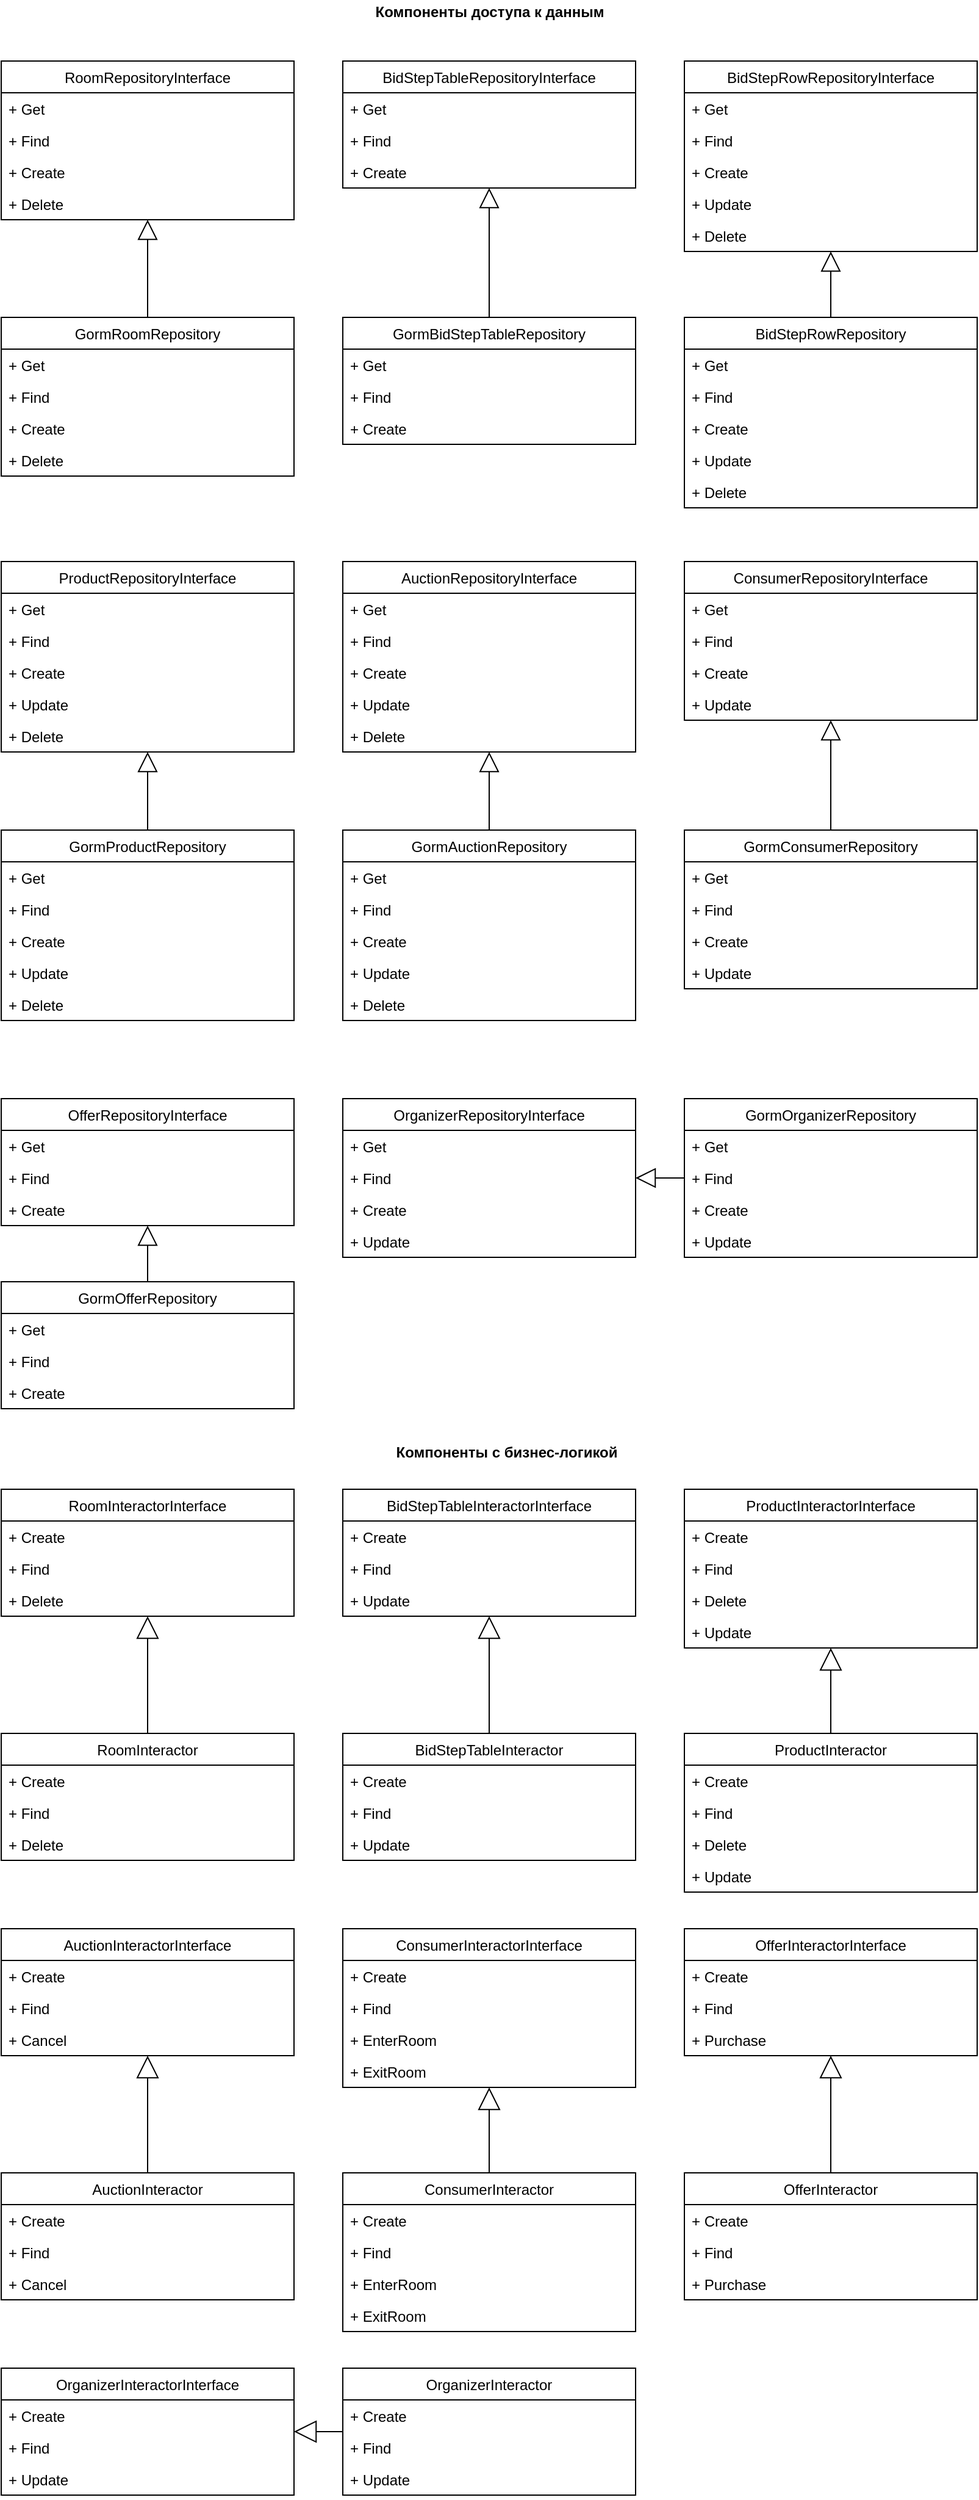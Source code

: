 <mxfile version="17.4.2" type="device"><diagram id="1EdDYHUcP6dk8ZHJQDpK" name="Page-1"><mxGraphModel dx="744" dy="430" grid="1" gridSize="10" guides="1" tooltips="1" connect="1" arrows="1" fold="1" page="1" pageScale="1" pageWidth="827" pageHeight="1169" math="0" shadow="0"><root><mxCell id="0"/><mxCell id="1" parent="0"/><mxCell id="aRIen4G2aJ0lKeGck7yN-6" value="RoomRepositoryInterface" style="swimlane;fontStyle=0;childLayout=stackLayout;horizontal=1;startSize=26;fillColor=none;horizontalStack=0;resizeParent=1;resizeParentMax=0;resizeLast=0;collapsible=1;marginBottom=0;" parent="1" vertex="1"><mxGeometry y="150" width="240" height="130" as="geometry"/></mxCell><mxCell id="aRIen4G2aJ0lKeGck7yN-12" value="+ Get" style="text;strokeColor=none;fillColor=none;align=left;verticalAlign=top;spacingLeft=4;spacingRight=4;overflow=hidden;rotatable=0;points=[[0,0.5],[1,0.5]];portConstraint=eastwest;" parent="aRIen4G2aJ0lKeGck7yN-6" vertex="1"><mxGeometry y="26" width="240" height="26" as="geometry"/></mxCell><mxCell id="aRIen4G2aJ0lKeGck7yN-26" value="+ Find" style="text;strokeColor=none;fillColor=none;align=left;verticalAlign=top;spacingLeft=4;spacingRight=4;overflow=hidden;rotatable=0;points=[[0,0.5],[1,0.5]];portConstraint=eastwest;" parent="aRIen4G2aJ0lKeGck7yN-6" vertex="1"><mxGeometry y="52" width="240" height="26" as="geometry"/></mxCell><mxCell id="aRIen4G2aJ0lKeGck7yN-9" value="+ Create" style="text;strokeColor=none;fillColor=none;align=left;verticalAlign=top;spacingLeft=4;spacingRight=4;overflow=hidden;rotatable=0;points=[[0,0.5],[1,0.5]];portConstraint=eastwest;" parent="aRIen4G2aJ0lKeGck7yN-6" vertex="1"><mxGeometry y="78" width="240" height="26" as="geometry"/></mxCell><mxCell id="aRIen4G2aJ0lKeGck7yN-10" value="+ Delete" style="text;strokeColor=none;fillColor=none;align=left;verticalAlign=top;spacingLeft=4;spacingRight=4;overflow=hidden;rotatable=0;points=[[0,0.5],[1,0.5]];portConstraint=eastwest;" parent="aRIen4G2aJ0lKeGck7yN-6" vertex="1"><mxGeometry y="104" width="240" height="26" as="geometry"/></mxCell><mxCell id="aRIen4G2aJ0lKeGck7yN-19" style="edgeStyle=orthogonalEdgeStyle;rounded=0;orthogonalLoop=1;jettySize=auto;html=1;endArrow=block;endFill=0;endSize=14;" parent="1" source="aRIen4G2aJ0lKeGck7yN-14" target="aRIen4G2aJ0lKeGck7yN-6" edge="1"><mxGeometry relative="1" as="geometry"/></mxCell><mxCell id="aRIen4G2aJ0lKeGck7yN-14" value="GormRoomRepository" style="swimlane;fontStyle=0;childLayout=stackLayout;horizontal=1;startSize=26;fillColor=none;horizontalStack=0;resizeParent=1;resizeParentMax=0;resizeLast=0;collapsible=1;marginBottom=0;" parent="1" vertex="1"><mxGeometry y="360" width="240" height="130" as="geometry"/></mxCell><mxCell id="aRIen4G2aJ0lKeGck7yN-27" value="+ Get" style="text;strokeColor=none;fillColor=none;align=left;verticalAlign=top;spacingLeft=4;spacingRight=4;overflow=hidden;rotatable=0;points=[[0,0.5],[1,0.5]];portConstraint=eastwest;" parent="aRIen4G2aJ0lKeGck7yN-14" vertex="1"><mxGeometry y="26" width="240" height="26" as="geometry"/></mxCell><mxCell id="aRIen4G2aJ0lKeGck7yN-15" value="+ Find" style="text;strokeColor=none;fillColor=none;align=left;verticalAlign=top;spacingLeft=4;spacingRight=4;overflow=hidden;rotatable=0;points=[[0,0.5],[1,0.5]];portConstraint=eastwest;" parent="aRIen4G2aJ0lKeGck7yN-14" vertex="1"><mxGeometry y="52" width="240" height="26" as="geometry"/></mxCell><mxCell id="aRIen4G2aJ0lKeGck7yN-16" value="+ Create" style="text;strokeColor=none;fillColor=none;align=left;verticalAlign=top;spacingLeft=4;spacingRight=4;overflow=hidden;rotatable=0;points=[[0,0.5],[1,0.5]];portConstraint=eastwest;" parent="aRIen4G2aJ0lKeGck7yN-14" vertex="1"><mxGeometry y="78" width="240" height="26" as="geometry"/></mxCell><mxCell id="aRIen4G2aJ0lKeGck7yN-17" value="+ Delete" style="text;strokeColor=none;fillColor=none;align=left;verticalAlign=top;spacingLeft=4;spacingRight=4;overflow=hidden;rotatable=0;points=[[0,0.5],[1,0.5]];portConstraint=eastwest;" parent="aRIen4G2aJ0lKeGck7yN-14" vertex="1"><mxGeometry y="104" width="240" height="26" as="geometry"/></mxCell><mxCell id="aRIen4G2aJ0lKeGck7yN-28" value="BidStepTableRepositoryInterface" style="swimlane;fontStyle=0;childLayout=stackLayout;horizontal=1;startSize=26;fillColor=none;horizontalStack=0;resizeParent=1;resizeParentMax=0;resizeLast=0;collapsible=1;marginBottom=0;" parent="1" vertex="1"><mxGeometry x="280" y="150" width="240" height="104" as="geometry"/></mxCell><mxCell id="aRIen4G2aJ0lKeGck7yN-29" value="+ Get" style="text;strokeColor=none;fillColor=none;align=left;verticalAlign=top;spacingLeft=4;spacingRight=4;overflow=hidden;rotatable=0;points=[[0,0.5],[1,0.5]];portConstraint=eastwest;" parent="aRIen4G2aJ0lKeGck7yN-28" vertex="1"><mxGeometry y="26" width="240" height="26" as="geometry"/></mxCell><mxCell id="aRIen4G2aJ0lKeGck7yN-30" value="+ Find" style="text;strokeColor=none;fillColor=none;align=left;verticalAlign=top;spacingLeft=4;spacingRight=4;overflow=hidden;rotatable=0;points=[[0,0.5],[1,0.5]];portConstraint=eastwest;" parent="aRIen4G2aJ0lKeGck7yN-28" vertex="1"><mxGeometry y="52" width="240" height="26" as="geometry"/></mxCell><mxCell id="aRIen4G2aJ0lKeGck7yN-31" value="+ Create" style="text;strokeColor=none;fillColor=none;align=left;verticalAlign=top;spacingLeft=4;spacingRight=4;overflow=hidden;rotatable=0;points=[[0,0.5],[1,0.5]];portConstraint=eastwest;" parent="aRIen4G2aJ0lKeGck7yN-28" vertex="1"><mxGeometry y="78" width="240" height="26" as="geometry"/></mxCell><mxCell id="aRIen4G2aJ0lKeGck7yN-40" style="edgeStyle=orthogonalEdgeStyle;rounded=0;orthogonalLoop=1;jettySize=auto;html=1;endArrow=block;endFill=0;endSize=14;" parent="1" source="aRIen4G2aJ0lKeGck7yN-34" target="aRIen4G2aJ0lKeGck7yN-28" edge="1"><mxGeometry relative="1" as="geometry"/></mxCell><mxCell id="aRIen4G2aJ0lKeGck7yN-34" value="GormBidStepTableRepository" style="swimlane;fontStyle=0;childLayout=stackLayout;horizontal=1;startSize=26;fillColor=none;horizontalStack=0;resizeParent=1;resizeParentMax=0;resizeLast=0;collapsible=1;marginBottom=0;" parent="1" vertex="1"><mxGeometry x="280" y="360" width="240" height="104" as="geometry"/></mxCell><mxCell id="aRIen4G2aJ0lKeGck7yN-35" value="+ Get" style="text;strokeColor=none;fillColor=none;align=left;verticalAlign=top;spacingLeft=4;spacingRight=4;overflow=hidden;rotatable=0;points=[[0,0.5],[1,0.5]];portConstraint=eastwest;" parent="aRIen4G2aJ0lKeGck7yN-34" vertex="1"><mxGeometry y="26" width="240" height="26" as="geometry"/></mxCell><mxCell id="aRIen4G2aJ0lKeGck7yN-36" value="+ Find" style="text;strokeColor=none;fillColor=none;align=left;verticalAlign=top;spacingLeft=4;spacingRight=4;overflow=hidden;rotatable=0;points=[[0,0.5],[1,0.5]];portConstraint=eastwest;" parent="aRIen4G2aJ0lKeGck7yN-34" vertex="1"><mxGeometry y="52" width="240" height="26" as="geometry"/></mxCell><mxCell id="aRIen4G2aJ0lKeGck7yN-37" value="+ Create" style="text;strokeColor=none;fillColor=none;align=left;verticalAlign=top;spacingLeft=4;spacingRight=4;overflow=hidden;rotatable=0;points=[[0,0.5],[1,0.5]];portConstraint=eastwest;" parent="aRIen4G2aJ0lKeGck7yN-34" vertex="1"><mxGeometry y="78" width="240" height="26" as="geometry"/></mxCell><mxCell id="aRIen4G2aJ0lKeGck7yN-41" value="BidStepRowRepositoryInterface" style="swimlane;fontStyle=0;childLayout=stackLayout;horizontal=1;startSize=26;fillColor=none;horizontalStack=0;resizeParent=1;resizeParentMax=0;resizeLast=0;collapsible=1;marginBottom=0;" parent="1" vertex="1"><mxGeometry x="560" y="150" width="240" height="156" as="geometry"/></mxCell><mxCell id="aRIen4G2aJ0lKeGck7yN-42" value="+ Get" style="text;strokeColor=none;fillColor=none;align=left;verticalAlign=top;spacingLeft=4;spacingRight=4;overflow=hidden;rotatable=0;points=[[0,0.5],[1,0.5]];portConstraint=eastwest;" parent="aRIen4G2aJ0lKeGck7yN-41" vertex="1"><mxGeometry y="26" width="240" height="26" as="geometry"/></mxCell><mxCell id="aRIen4G2aJ0lKeGck7yN-43" value="+ Find" style="text;strokeColor=none;fillColor=none;align=left;verticalAlign=top;spacingLeft=4;spacingRight=4;overflow=hidden;rotatable=0;points=[[0,0.5],[1,0.5]];portConstraint=eastwest;" parent="aRIen4G2aJ0lKeGck7yN-41" vertex="1"><mxGeometry y="52" width="240" height="26" as="geometry"/></mxCell><mxCell id="aRIen4G2aJ0lKeGck7yN-44" value="+ Create" style="text;strokeColor=none;fillColor=none;align=left;verticalAlign=top;spacingLeft=4;spacingRight=4;overflow=hidden;rotatable=0;points=[[0,0.5],[1,0.5]];portConstraint=eastwest;" parent="aRIen4G2aJ0lKeGck7yN-41" vertex="1"><mxGeometry y="78" width="240" height="26" as="geometry"/></mxCell><mxCell id="aRIen4G2aJ0lKeGck7yN-54" value="+ Update" style="text;strokeColor=none;fillColor=none;align=left;verticalAlign=top;spacingLeft=4;spacingRight=4;overflow=hidden;rotatable=0;points=[[0,0.5],[1,0.5]];portConstraint=eastwest;" parent="aRIen4G2aJ0lKeGck7yN-41" vertex="1"><mxGeometry y="104" width="240" height="26" as="geometry"/></mxCell><mxCell id="aRIen4G2aJ0lKeGck7yN-45" value="+ Delete" style="text;strokeColor=none;fillColor=none;align=left;verticalAlign=top;spacingLeft=4;spacingRight=4;overflow=hidden;rotatable=0;points=[[0,0.5],[1,0.5]];portConstraint=eastwest;" parent="aRIen4G2aJ0lKeGck7yN-41" vertex="1"><mxGeometry y="130" width="240" height="26" as="geometry"/></mxCell><mxCell id="aRIen4G2aJ0lKeGck7yN-62" style="edgeStyle=orthogonalEdgeStyle;rounded=0;orthogonalLoop=1;jettySize=auto;html=1;endArrow=block;endFill=0;endSize=14;" parent="1" source="aRIen4G2aJ0lKeGck7yN-55" target="aRIen4G2aJ0lKeGck7yN-41" edge="1"><mxGeometry relative="1" as="geometry"/></mxCell><mxCell id="aRIen4G2aJ0lKeGck7yN-55" value="BidStepRowRepository" style="swimlane;fontStyle=0;childLayout=stackLayout;horizontal=1;startSize=26;fillColor=none;horizontalStack=0;resizeParent=1;resizeParentMax=0;resizeLast=0;collapsible=1;marginBottom=0;" parent="1" vertex="1"><mxGeometry x="560" y="360" width="240" height="156" as="geometry"/></mxCell><mxCell id="aRIen4G2aJ0lKeGck7yN-56" value="+ Get" style="text;strokeColor=none;fillColor=none;align=left;verticalAlign=top;spacingLeft=4;spacingRight=4;overflow=hidden;rotatable=0;points=[[0,0.5],[1,0.5]];portConstraint=eastwest;" parent="aRIen4G2aJ0lKeGck7yN-55" vertex="1"><mxGeometry y="26" width="240" height="26" as="geometry"/></mxCell><mxCell id="aRIen4G2aJ0lKeGck7yN-57" value="+ Find" style="text;strokeColor=none;fillColor=none;align=left;verticalAlign=top;spacingLeft=4;spacingRight=4;overflow=hidden;rotatable=0;points=[[0,0.5],[1,0.5]];portConstraint=eastwest;" parent="aRIen4G2aJ0lKeGck7yN-55" vertex="1"><mxGeometry y="52" width="240" height="26" as="geometry"/></mxCell><mxCell id="aRIen4G2aJ0lKeGck7yN-58" value="+ Create" style="text;strokeColor=none;fillColor=none;align=left;verticalAlign=top;spacingLeft=4;spacingRight=4;overflow=hidden;rotatable=0;points=[[0,0.5],[1,0.5]];portConstraint=eastwest;" parent="aRIen4G2aJ0lKeGck7yN-55" vertex="1"><mxGeometry y="78" width="240" height="26" as="geometry"/></mxCell><mxCell id="aRIen4G2aJ0lKeGck7yN-59" value="+ Update" style="text;strokeColor=none;fillColor=none;align=left;verticalAlign=top;spacingLeft=4;spacingRight=4;overflow=hidden;rotatable=0;points=[[0,0.5],[1,0.5]];portConstraint=eastwest;" parent="aRIen4G2aJ0lKeGck7yN-55" vertex="1"><mxGeometry y="104" width="240" height="26" as="geometry"/></mxCell><mxCell id="aRIen4G2aJ0lKeGck7yN-60" value="+ Delete" style="text;strokeColor=none;fillColor=none;align=left;verticalAlign=top;spacingLeft=4;spacingRight=4;overflow=hidden;rotatable=0;points=[[0,0.5],[1,0.5]];portConstraint=eastwest;" parent="aRIen4G2aJ0lKeGck7yN-55" vertex="1"><mxGeometry y="130" width="240" height="26" as="geometry"/></mxCell><mxCell id="aRIen4G2aJ0lKeGck7yN-63" value="ProductRepositoryInterface" style="swimlane;fontStyle=0;childLayout=stackLayout;horizontal=1;startSize=26;fillColor=none;horizontalStack=0;resizeParent=1;resizeParentMax=0;resizeLast=0;collapsible=1;marginBottom=0;" parent="1" vertex="1"><mxGeometry y="560" width="240" height="156" as="geometry"/></mxCell><mxCell id="aRIen4G2aJ0lKeGck7yN-64" value="+ Get" style="text;strokeColor=none;fillColor=none;align=left;verticalAlign=top;spacingLeft=4;spacingRight=4;overflow=hidden;rotatable=0;points=[[0,0.5],[1,0.5]];portConstraint=eastwest;" parent="aRIen4G2aJ0lKeGck7yN-63" vertex="1"><mxGeometry y="26" width="240" height="26" as="geometry"/></mxCell><mxCell id="aRIen4G2aJ0lKeGck7yN-65" value="+ Find" style="text;strokeColor=none;fillColor=none;align=left;verticalAlign=top;spacingLeft=4;spacingRight=4;overflow=hidden;rotatable=0;points=[[0,0.5],[1,0.5]];portConstraint=eastwest;" parent="aRIen4G2aJ0lKeGck7yN-63" vertex="1"><mxGeometry y="52" width="240" height="26" as="geometry"/></mxCell><mxCell id="aRIen4G2aJ0lKeGck7yN-66" value="+ Create" style="text;strokeColor=none;fillColor=none;align=left;verticalAlign=top;spacingLeft=4;spacingRight=4;overflow=hidden;rotatable=0;points=[[0,0.5],[1,0.5]];portConstraint=eastwest;" parent="aRIen4G2aJ0lKeGck7yN-63" vertex="1"><mxGeometry y="78" width="240" height="26" as="geometry"/></mxCell><mxCell id="aRIen4G2aJ0lKeGck7yN-67" value="+ Update" style="text;strokeColor=none;fillColor=none;align=left;verticalAlign=top;spacingLeft=4;spacingRight=4;overflow=hidden;rotatable=0;points=[[0,0.5],[1,0.5]];portConstraint=eastwest;" parent="aRIen4G2aJ0lKeGck7yN-63" vertex="1"><mxGeometry y="104" width="240" height="26" as="geometry"/></mxCell><mxCell id="aRIen4G2aJ0lKeGck7yN-68" value="+ Delete" style="text;strokeColor=none;fillColor=none;align=left;verticalAlign=top;spacingLeft=4;spacingRight=4;overflow=hidden;rotatable=0;points=[[0,0.5],[1,0.5]];portConstraint=eastwest;" parent="aRIen4G2aJ0lKeGck7yN-63" vertex="1"><mxGeometry y="130" width="240" height="26" as="geometry"/></mxCell><mxCell id="aRIen4G2aJ0lKeGck7yN-70" style="edgeStyle=orthogonalEdgeStyle;rounded=0;orthogonalLoop=1;jettySize=auto;html=1;endArrow=block;endFill=0;endSize=14;" parent="1" source="aRIen4G2aJ0lKeGck7yN-71" target="aRIen4G2aJ0lKeGck7yN-63" edge="1"><mxGeometry relative="1" as="geometry"/></mxCell><mxCell id="aRIen4G2aJ0lKeGck7yN-71" value="GormProductRepository" style="swimlane;fontStyle=0;childLayout=stackLayout;horizontal=1;startSize=26;fillColor=none;horizontalStack=0;resizeParent=1;resizeParentMax=0;resizeLast=0;collapsible=1;marginBottom=0;" parent="1" vertex="1"><mxGeometry y="780" width="240" height="156" as="geometry"/></mxCell><mxCell id="aRIen4G2aJ0lKeGck7yN-72" value="+ Get" style="text;strokeColor=none;fillColor=none;align=left;verticalAlign=top;spacingLeft=4;spacingRight=4;overflow=hidden;rotatable=0;points=[[0,0.5],[1,0.5]];portConstraint=eastwest;" parent="aRIen4G2aJ0lKeGck7yN-71" vertex="1"><mxGeometry y="26" width="240" height="26" as="geometry"/></mxCell><mxCell id="aRIen4G2aJ0lKeGck7yN-73" value="+ Find" style="text;strokeColor=none;fillColor=none;align=left;verticalAlign=top;spacingLeft=4;spacingRight=4;overflow=hidden;rotatable=0;points=[[0,0.5],[1,0.5]];portConstraint=eastwest;" parent="aRIen4G2aJ0lKeGck7yN-71" vertex="1"><mxGeometry y="52" width="240" height="26" as="geometry"/></mxCell><mxCell id="aRIen4G2aJ0lKeGck7yN-74" value="+ Create" style="text;strokeColor=none;fillColor=none;align=left;verticalAlign=top;spacingLeft=4;spacingRight=4;overflow=hidden;rotatable=0;points=[[0,0.5],[1,0.5]];portConstraint=eastwest;" parent="aRIen4G2aJ0lKeGck7yN-71" vertex="1"><mxGeometry y="78" width="240" height="26" as="geometry"/></mxCell><mxCell id="aRIen4G2aJ0lKeGck7yN-75" value="+ Update" style="text;strokeColor=none;fillColor=none;align=left;verticalAlign=top;spacingLeft=4;spacingRight=4;overflow=hidden;rotatable=0;points=[[0,0.5],[1,0.5]];portConstraint=eastwest;" parent="aRIen4G2aJ0lKeGck7yN-71" vertex="1"><mxGeometry y="104" width="240" height="26" as="geometry"/></mxCell><mxCell id="aRIen4G2aJ0lKeGck7yN-76" value="+ Delete" style="text;strokeColor=none;fillColor=none;align=left;verticalAlign=top;spacingLeft=4;spacingRight=4;overflow=hidden;rotatable=0;points=[[0,0.5],[1,0.5]];portConstraint=eastwest;" parent="aRIen4G2aJ0lKeGck7yN-71" vertex="1"><mxGeometry y="130" width="240" height="26" as="geometry"/></mxCell><mxCell id="aRIen4G2aJ0lKeGck7yN-93" value="AuctionRepositoryInterface" style="swimlane;fontStyle=0;childLayout=stackLayout;horizontal=1;startSize=26;fillColor=none;horizontalStack=0;resizeParent=1;resizeParentMax=0;resizeLast=0;collapsible=1;marginBottom=0;" parent="1" vertex="1"><mxGeometry x="280" y="560" width="240" height="156" as="geometry"/></mxCell><mxCell id="aRIen4G2aJ0lKeGck7yN-94" value="+ Get" style="text;strokeColor=none;fillColor=none;align=left;verticalAlign=top;spacingLeft=4;spacingRight=4;overflow=hidden;rotatable=0;points=[[0,0.5],[1,0.5]];portConstraint=eastwest;" parent="aRIen4G2aJ0lKeGck7yN-93" vertex="1"><mxGeometry y="26" width="240" height="26" as="geometry"/></mxCell><mxCell id="aRIen4G2aJ0lKeGck7yN-95" value="+ Find" style="text;strokeColor=none;fillColor=none;align=left;verticalAlign=top;spacingLeft=4;spacingRight=4;overflow=hidden;rotatable=0;points=[[0,0.5],[1,0.5]];portConstraint=eastwest;" parent="aRIen4G2aJ0lKeGck7yN-93" vertex="1"><mxGeometry y="52" width="240" height="26" as="geometry"/></mxCell><mxCell id="aRIen4G2aJ0lKeGck7yN-96" value="+ Create" style="text;strokeColor=none;fillColor=none;align=left;verticalAlign=top;spacingLeft=4;spacingRight=4;overflow=hidden;rotatable=0;points=[[0,0.5],[1,0.5]];portConstraint=eastwest;" parent="aRIen4G2aJ0lKeGck7yN-93" vertex="1"><mxGeometry y="78" width="240" height="26" as="geometry"/></mxCell><mxCell id="aRIen4G2aJ0lKeGck7yN-97" value="+ Update" style="text;strokeColor=none;fillColor=none;align=left;verticalAlign=top;spacingLeft=4;spacingRight=4;overflow=hidden;rotatable=0;points=[[0,0.5],[1,0.5]];portConstraint=eastwest;" parent="aRIen4G2aJ0lKeGck7yN-93" vertex="1"><mxGeometry y="104" width="240" height="26" as="geometry"/></mxCell><mxCell id="aRIen4G2aJ0lKeGck7yN-98" value="+ Delete" style="text;strokeColor=none;fillColor=none;align=left;verticalAlign=top;spacingLeft=4;spacingRight=4;overflow=hidden;rotatable=0;points=[[0,0.5],[1,0.5]];portConstraint=eastwest;" parent="aRIen4G2aJ0lKeGck7yN-93" vertex="1"><mxGeometry y="130" width="240" height="26" as="geometry"/></mxCell><mxCell id="aRIen4G2aJ0lKeGck7yN-100" style="edgeStyle=orthogonalEdgeStyle;rounded=0;orthogonalLoop=1;jettySize=auto;html=1;endArrow=block;endFill=0;endSize=14;" parent="1" source="aRIen4G2aJ0lKeGck7yN-101" target="aRIen4G2aJ0lKeGck7yN-93" edge="1"><mxGeometry relative="1" as="geometry"/></mxCell><mxCell id="aRIen4G2aJ0lKeGck7yN-101" value="GormAuctionRepository" style="swimlane;fontStyle=0;childLayout=stackLayout;horizontal=1;startSize=26;fillColor=none;horizontalStack=0;resizeParent=1;resizeParentMax=0;resizeLast=0;collapsible=1;marginBottom=0;" parent="1" vertex="1"><mxGeometry x="280" y="780" width="240" height="156" as="geometry"/></mxCell><mxCell id="aRIen4G2aJ0lKeGck7yN-102" value="+ Get" style="text;strokeColor=none;fillColor=none;align=left;verticalAlign=top;spacingLeft=4;spacingRight=4;overflow=hidden;rotatable=0;points=[[0,0.5],[1,0.5]];portConstraint=eastwest;" parent="aRIen4G2aJ0lKeGck7yN-101" vertex="1"><mxGeometry y="26" width="240" height="26" as="geometry"/></mxCell><mxCell id="aRIen4G2aJ0lKeGck7yN-103" value="+ Find" style="text;strokeColor=none;fillColor=none;align=left;verticalAlign=top;spacingLeft=4;spacingRight=4;overflow=hidden;rotatable=0;points=[[0,0.5],[1,0.5]];portConstraint=eastwest;" parent="aRIen4G2aJ0lKeGck7yN-101" vertex="1"><mxGeometry y="52" width="240" height="26" as="geometry"/></mxCell><mxCell id="aRIen4G2aJ0lKeGck7yN-104" value="+ Create" style="text;strokeColor=none;fillColor=none;align=left;verticalAlign=top;spacingLeft=4;spacingRight=4;overflow=hidden;rotatable=0;points=[[0,0.5],[1,0.5]];portConstraint=eastwest;" parent="aRIen4G2aJ0lKeGck7yN-101" vertex="1"><mxGeometry y="78" width="240" height="26" as="geometry"/></mxCell><mxCell id="aRIen4G2aJ0lKeGck7yN-105" value="+ Update" style="text;strokeColor=none;fillColor=none;align=left;verticalAlign=top;spacingLeft=4;spacingRight=4;overflow=hidden;rotatable=0;points=[[0,0.5],[1,0.5]];portConstraint=eastwest;" parent="aRIen4G2aJ0lKeGck7yN-101" vertex="1"><mxGeometry y="104" width="240" height="26" as="geometry"/></mxCell><mxCell id="aRIen4G2aJ0lKeGck7yN-106" value="+ Delete" style="text;strokeColor=none;fillColor=none;align=left;verticalAlign=top;spacingLeft=4;spacingRight=4;overflow=hidden;rotatable=0;points=[[0,0.5],[1,0.5]];portConstraint=eastwest;" parent="aRIen4G2aJ0lKeGck7yN-101" vertex="1"><mxGeometry y="130" width="240" height="26" as="geometry"/></mxCell><mxCell id="aRIen4G2aJ0lKeGck7yN-112" value="ConsumerRepositoryInterface" style="swimlane;fontStyle=0;childLayout=stackLayout;horizontal=1;startSize=26;fillColor=none;horizontalStack=0;resizeParent=1;resizeParentMax=0;resizeLast=0;collapsible=1;marginBottom=0;" parent="1" vertex="1"><mxGeometry x="560" y="560" width="240" height="130" as="geometry"/></mxCell><mxCell id="aRIen4G2aJ0lKeGck7yN-113" value="+ Get" style="text;strokeColor=none;fillColor=none;align=left;verticalAlign=top;spacingLeft=4;spacingRight=4;overflow=hidden;rotatable=0;points=[[0,0.5],[1,0.5]];portConstraint=eastwest;" parent="aRIen4G2aJ0lKeGck7yN-112" vertex="1"><mxGeometry y="26" width="240" height="26" as="geometry"/></mxCell><mxCell id="aRIen4G2aJ0lKeGck7yN-114" value="+ Find" style="text;strokeColor=none;fillColor=none;align=left;verticalAlign=top;spacingLeft=4;spacingRight=4;overflow=hidden;rotatable=0;points=[[0,0.5],[1,0.5]];portConstraint=eastwest;" parent="aRIen4G2aJ0lKeGck7yN-112" vertex="1"><mxGeometry y="52" width="240" height="26" as="geometry"/></mxCell><mxCell id="aRIen4G2aJ0lKeGck7yN-115" value="+ Create" style="text;strokeColor=none;fillColor=none;align=left;verticalAlign=top;spacingLeft=4;spacingRight=4;overflow=hidden;rotatable=0;points=[[0,0.5],[1,0.5]];portConstraint=eastwest;" parent="aRIen4G2aJ0lKeGck7yN-112" vertex="1"><mxGeometry y="78" width="240" height="26" as="geometry"/></mxCell><mxCell id="aRIen4G2aJ0lKeGck7yN-116" value="+ Update" style="text;strokeColor=none;fillColor=none;align=left;verticalAlign=top;spacingLeft=4;spacingRight=4;overflow=hidden;rotatable=0;points=[[0,0.5],[1,0.5]];portConstraint=eastwest;" parent="aRIen4G2aJ0lKeGck7yN-112" vertex="1"><mxGeometry y="104" width="240" height="26" as="geometry"/></mxCell><mxCell id="aRIen4G2aJ0lKeGck7yN-118" style="edgeStyle=orthogonalEdgeStyle;rounded=0;orthogonalLoop=1;jettySize=auto;html=1;endArrow=block;endFill=0;endSize=14;" parent="1" source="aRIen4G2aJ0lKeGck7yN-119" target="aRIen4G2aJ0lKeGck7yN-112" edge="1"><mxGeometry relative="1" as="geometry"/></mxCell><mxCell id="aRIen4G2aJ0lKeGck7yN-119" value="GormConsumerRepository" style="swimlane;fontStyle=0;childLayout=stackLayout;horizontal=1;startSize=26;fillColor=none;horizontalStack=0;resizeParent=1;resizeParentMax=0;resizeLast=0;collapsible=1;marginBottom=0;" parent="1" vertex="1"><mxGeometry x="560" y="780" width="240" height="130" as="geometry"/></mxCell><mxCell id="aRIen4G2aJ0lKeGck7yN-120" value="+ Get" style="text;strokeColor=none;fillColor=none;align=left;verticalAlign=top;spacingLeft=4;spacingRight=4;overflow=hidden;rotatable=0;points=[[0,0.5],[1,0.5]];portConstraint=eastwest;" parent="aRIen4G2aJ0lKeGck7yN-119" vertex="1"><mxGeometry y="26" width="240" height="26" as="geometry"/></mxCell><mxCell id="aRIen4G2aJ0lKeGck7yN-121" value="+ Find" style="text;strokeColor=none;fillColor=none;align=left;verticalAlign=top;spacingLeft=4;spacingRight=4;overflow=hidden;rotatable=0;points=[[0,0.5],[1,0.5]];portConstraint=eastwest;" parent="aRIen4G2aJ0lKeGck7yN-119" vertex="1"><mxGeometry y="52" width="240" height="26" as="geometry"/></mxCell><mxCell id="aRIen4G2aJ0lKeGck7yN-122" value="+ Create" style="text;strokeColor=none;fillColor=none;align=left;verticalAlign=top;spacingLeft=4;spacingRight=4;overflow=hidden;rotatable=0;points=[[0,0.5],[1,0.5]];portConstraint=eastwest;" parent="aRIen4G2aJ0lKeGck7yN-119" vertex="1"><mxGeometry y="78" width="240" height="26" as="geometry"/></mxCell><mxCell id="aRIen4G2aJ0lKeGck7yN-123" value="+ Update" style="text;strokeColor=none;fillColor=none;align=left;verticalAlign=top;spacingLeft=4;spacingRight=4;overflow=hidden;rotatable=0;points=[[0,0.5],[1,0.5]];portConstraint=eastwest;" parent="aRIen4G2aJ0lKeGck7yN-119" vertex="1"><mxGeometry y="104" width="240" height="26" as="geometry"/></mxCell><mxCell id="aRIen4G2aJ0lKeGck7yN-125" value="OfferRepositoryInterface" style="swimlane;fontStyle=0;childLayout=stackLayout;horizontal=1;startSize=26;fillColor=none;horizontalStack=0;resizeParent=1;resizeParentMax=0;resizeLast=0;collapsible=1;marginBottom=0;" parent="1" vertex="1"><mxGeometry y="1000" width="240" height="104" as="geometry"/></mxCell><mxCell id="aRIen4G2aJ0lKeGck7yN-126" value="+ Get" style="text;strokeColor=none;fillColor=none;align=left;verticalAlign=top;spacingLeft=4;spacingRight=4;overflow=hidden;rotatable=0;points=[[0,0.5],[1,0.5]];portConstraint=eastwest;" parent="aRIen4G2aJ0lKeGck7yN-125" vertex="1"><mxGeometry y="26" width="240" height="26" as="geometry"/></mxCell><mxCell id="aRIen4G2aJ0lKeGck7yN-127" value="+ Find" style="text;strokeColor=none;fillColor=none;align=left;verticalAlign=top;spacingLeft=4;spacingRight=4;overflow=hidden;rotatable=0;points=[[0,0.5],[1,0.5]];portConstraint=eastwest;" parent="aRIen4G2aJ0lKeGck7yN-125" vertex="1"><mxGeometry y="52" width="240" height="26" as="geometry"/></mxCell><mxCell id="aRIen4G2aJ0lKeGck7yN-128" value="+ Create" style="text;strokeColor=none;fillColor=none;align=left;verticalAlign=top;spacingLeft=4;spacingRight=4;overflow=hidden;rotatable=0;points=[[0,0.5],[1,0.5]];portConstraint=eastwest;" parent="aRIen4G2aJ0lKeGck7yN-125" vertex="1"><mxGeometry y="78" width="240" height="26" as="geometry"/></mxCell><mxCell id="aRIen4G2aJ0lKeGck7yN-130" style="edgeStyle=orthogonalEdgeStyle;rounded=0;orthogonalLoop=1;jettySize=auto;html=1;endArrow=block;endFill=0;endSize=14;" parent="1" source="aRIen4G2aJ0lKeGck7yN-131" target="aRIen4G2aJ0lKeGck7yN-125" edge="1"><mxGeometry relative="1" as="geometry"/></mxCell><mxCell id="aRIen4G2aJ0lKeGck7yN-131" value="GormOfferRepository" style="swimlane;fontStyle=0;childLayout=stackLayout;horizontal=1;startSize=26;fillColor=none;horizontalStack=0;resizeParent=1;resizeParentMax=0;resizeLast=0;collapsible=1;marginBottom=0;" parent="1" vertex="1"><mxGeometry y="1150" width="240" height="104" as="geometry"/></mxCell><mxCell id="aRIen4G2aJ0lKeGck7yN-132" value="+ Get" style="text;strokeColor=none;fillColor=none;align=left;verticalAlign=top;spacingLeft=4;spacingRight=4;overflow=hidden;rotatable=0;points=[[0,0.5],[1,0.5]];portConstraint=eastwest;" parent="aRIen4G2aJ0lKeGck7yN-131" vertex="1"><mxGeometry y="26" width="240" height="26" as="geometry"/></mxCell><mxCell id="aRIen4G2aJ0lKeGck7yN-133" value="+ Find" style="text;strokeColor=none;fillColor=none;align=left;verticalAlign=top;spacingLeft=4;spacingRight=4;overflow=hidden;rotatable=0;points=[[0,0.5],[1,0.5]];portConstraint=eastwest;" parent="aRIen4G2aJ0lKeGck7yN-131" vertex="1"><mxGeometry y="52" width="240" height="26" as="geometry"/></mxCell><mxCell id="aRIen4G2aJ0lKeGck7yN-134" value="+ Create" style="text;strokeColor=none;fillColor=none;align=left;verticalAlign=top;spacingLeft=4;spacingRight=4;overflow=hidden;rotatable=0;points=[[0,0.5],[1,0.5]];portConstraint=eastwest;" parent="aRIen4G2aJ0lKeGck7yN-131" vertex="1"><mxGeometry y="78" width="240" height="26" as="geometry"/></mxCell><mxCell id="aRIen4G2aJ0lKeGck7yN-136" value="&lt;b&gt;Компоненты доступа к данным&lt;/b&gt;" style="text;html=1;align=center;verticalAlign=middle;resizable=0;points=[];autosize=1;strokeColor=none;fillColor=none;" parent="1" vertex="1"><mxGeometry x="300" y="100" width="200" height="20" as="geometry"/></mxCell><mxCell id="aRIen4G2aJ0lKeGck7yN-137" value="&lt;b&gt;Компоненты с бизнес-логикой&lt;/b&gt;" style="text;html=1;align=center;verticalAlign=middle;resizable=0;points=[];autosize=1;strokeColor=none;fillColor=none;" parent="1" vertex="1"><mxGeometry x="314" y="1280" width="200" height="20" as="geometry"/></mxCell><mxCell id="aRIen4G2aJ0lKeGck7yN-139" value="RoomInteractorInterface" style="swimlane;fontStyle=0;childLayout=stackLayout;horizontal=1;startSize=26;fillColor=none;horizontalStack=0;resizeParent=1;resizeParentMax=0;resizeLast=0;collapsible=1;marginBottom=0;" parent="1" vertex="1"><mxGeometry y="1320" width="240" height="104" as="geometry"/></mxCell><mxCell id="aRIen4G2aJ0lKeGck7yN-140" value="+ Create" style="text;strokeColor=none;fillColor=none;align=left;verticalAlign=top;spacingLeft=4;spacingRight=4;overflow=hidden;rotatable=0;points=[[0,0.5],[1,0.5]];portConstraint=eastwest;" parent="aRIen4G2aJ0lKeGck7yN-139" vertex="1"><mxGeometry y="26" width="240" height="26" as="geometry"/></mxCell><mxCell id="aRIen4G2aJ0lKeGck7yN-144" value="+ Find" style="text;strokeColor=none;fillColor=none;align=left;verticalAlign=top;spacingLeft=4;spacingRight=4;overflow=hidden;rotatable=0;points=[[0,0.5],[1,0.5]];portConstraint=eastwest;" parent="aRIen4G2aJ0lKeGck7yN-139" vertex="1"><mxGeometry y="52" width="240" height="26" as="geometry"/></mxCell><mxCell id="aRIen4G2aJ0lKeGck7yN-145" value="+ Delete" style="text;strokeColor=none;fillColor=none;align=left;verticalAlign=top;spacingLeft=4;spacingRight=4;overflow=hidden;rotatable=0;points=[[0,0.5],[1,0.5]];portConstraint=eastwest;" parent="aRIen4G2aJ0lKeGck7yN-139" vertex="1"><mxGeometry y="78" width="240" height="26" as="geometry"/></mxCell><mxCell id="aRIen4G2aJ0lKeGck7yN-146" value="BidStepTableInteractorInterface" style="swimlane;fontStyle=0;childLayout=stackLayout;horizontal=1;startSize=26;fillColor=none;horizontalStack=0;resizeParent=1;resizeParentMax=0;resizeLast=0;collapsible=1;marginBottom=0;" parent="1" vertex="1"><mxGeometry x="280" y="1320" width="240" height="104" as="geometry"/></mxCell><mxCell id="aRIen4G2aJ0lKeGck7yN-147" value="+ Create" style="text;strokeColor=none;fillColor=none;align=left;verticalAlign=top;spacingLeft=4;spacingRight=4;overflow=hidden;rotatable=0;points=[[0,0.5],[1,0.5]];portConstraint=eastwest;" parent="aRIen4G2aJ0lKeGck7yN-146" vertex="1"><mxGeometry y="26" width="240" height="26" as="geometry"/></mxCell><mxCell id="aRIen4G2aJ0lKeGck7yN-148" value="+ Find" style="text;strokeColor=none;fillColor=none;align=left;verticalAlign=top;spacingLeft=4;spacingRight=4;overflow=hidden;rotatable=0;points=[[0,0.5],[1,0.5]];portConstraint=eastwest;" parent="aRIen4G2aJ0lKeGck7yN-146" vertex="1"><mxGeometry y="52" width="240" height="26" as="geometry"/></mxCell><mxCell id="aRIen4G2aJ0lKeGck7yN-149" value="+ Update" style="text;strokeColor=none;fillColor=none;align=left;verticalAlign=top;spacingLeft=4;spacingRight=4;overflow=hidden;rotatable=0;points=[[0,0.5],[1,0.5]];portConstraint=eastwest;" parent="aRIen4G2aJ0lKeGck7yN-146" vertex="1"><mxGeometry y="78" width="240" height="26" as="geometry"/></mxCell><mxCell id="aRIen4G2aJ0lKeGck7yN-150" value="ProductInteractorInterface" style="swimlane;fontStyle=0;childLayout=stackLayout;horizontal=1;startSize=26;fillColor=none;horizontalStack=0;resizeParent=1;resizeParentMax=0;resizeLast=0;collapsible=1;marginBottom=0;" parent="1" vertex="1"><mxGeometry x="560" y="1320" width="240" height="130" as="geometry"/></mxCell><mxCell id="aRIen4G2aJ0lKeGck7yN-151" value="+ Create" style="text;strokeColor=none;fillColor=none;align=left;verticalAlign=top;spacingLeft=4;spacingRight=4;overflow=hidden;rotatable=0;points=[[0,0.5],[1,0.5]];portConstraint=eastwest;" parent="aRIen4G2aJ0lKeGck7yN-150" vertex="1"><mxGeometry y="26" width="240" height="26" as="geometry"/></mxCell><mxCell id="aRIen4G2aJ0lKeGck7yN-154" value="+ Find" style="text;strokeColor=none;fillColor=none;align=left;verticalAlign=top;spacingLeft=4;spacingRight=4;overflow=hidden;rotatable=0;points=[[0,0.5],[1,0.5]];portConstraint=eastwest;" parent="aRIen4G2aJ0lKeGck7yN-150" vertex="1"><mxGeometry y="52" width="240" height="26" as="geometry"/></mxCell><mxCell id="aRIen4G2aJ0lKeGck7yN-152" value="+ Delete" style="text;strokeColor=none;fillColor=none;align=left;verticalAlign=top;spacingLeft=4;spacingRight=4;overflow=hidden;rotatable=0;points=[[0,0.5],[1,0.5]];portConstraint=eastwest;" parent="aRIen4G2aJ0lKeGck7yN-150" vertex="1"><mxGeometry y="78" width="240" height="26" as="geometry"/></mxCell><mxCell id="aRIen4G2aJ0lKeGck7yN-153" value="+ Update" style="text;strokeColor=none;fillColor=none;align=left;verticalAlign=top;spacingLeft=4;spacingRight=4;overflow=hidden;rotatable=0;points=[[0,0.5],[1,0.5]];portConstraint=eastwest;" parent="aRIen4G2aJ0lKeGck7yN-150" vertex="1"><mxGeometry y="104" width="240" height="26" as="geometry"/></mxCell><mxCell id="aRIen4G2aJ0lKeGck7yN-155" value="AuctionInteractorInterface" style="swimlane;fontStyle=0;childLayout=stackLayout;horizontal=1;startSize=26;fillColor=none;horizontalStack=0;resizeParent=1;resizeParentMax=0;resizeLast=0;collapsible=1;marginBottom=0;" parent="1" vertex="1"><mxGeometry y="1680" width="240" height="104" as="geometry"/></mxCell><mxCell id="aRIen4G2aJ0lKeGck7yN-156" value="+ Create" style="text;strokeColor=none;fillColor=none;align=left;verticalAlign=top;spacingLeft=4;spacingRight=4;overflow=hidden;rotatable=0;points=[[0,0.5],[1,0.5]];portConstraint=eastwest;" parent="aRIen4G2aJ0lKeGck7yN-155" vertex="1"><mxGeometry y="26" width="240" height="26" as="geometry"/></mxCell><mxCell id="aRIen4G2aJ0lKeGck7yN-157" value="+ Find" style="text;strokeColor=none;fillColor=none;align=left;verticalAlign=top;spacingLeft=4;spacingRight=4;overflow=hidden;rotatable=0;points=[[0,0.5],[1,0.5]];portConstraint=eastwest;" parent="aRIen4G2aJ0lKeGck7yN-155" vertex="1"><mxGeometry y="52" width="240" height="26" as="geometry"/></mxCell><mxCell id="aRIen4G2aJ0lKeGck7yN-158" value="+ Cancel" style="text;strokeColor=none;fillColor=none;align=left;verticalAlign=top;spacingLeft=4;spacingRight=4;overflow=hidden;rotatable=0;points=[[0,0.5],[1,0.5]];portConstraint=eastwest;" parent="aRIen4G2aJ0lKeGck7yN-155" vertex="1"><mxGeometry y="78" width="240" height="26" as="geometry"/></mxCell><mxCell id="aRIen4G2aJ0lKeGck7yN-159" value="ConsumerInteractorInterface" style="swimlane;fontStyle=0;childLayout=stackLayout;horizontal=1;startSize=26;fillColor=none;horizontalStack=0;resizeParent=1;resizeParentMax=0;resizeLast=0;collapsible=1;marginBottom=0;" parent="1" vertex="1"><mxGeometry x="280" y="1680" width="240" height="130" as="geometry"/></mxCell><mxCell id="aRIen4G2aJ0lKeGck7yN-160" value="+ Create" style="text;strokeColor=none;fillColor=none;align=left;verticalAlign=top;spacingLeft=4;spacingRight=4;overflow=hidden;rotatable=0;points=[[0,0.5],[1,0.5]];portConstraint=eastwest;" parent="aRIen4G2aJ0lKeGck7yN-159" vertex="1"><mxGeometry y="26" width="240" height="26" as="geometry"/></mxCell><mxCell id="aRIen4G2aJ0lKeGck7yN-161" value="+ Find" style="text;strokeColor=none;fillColor=none;align=left;verticalAlign=top;spacingLeft=4;spacingRight=4;overflow=hidden;rotatable=0;points=[[0,0.5],[1,0.5]];portConstraint=eastwest;" parent="aRIen4G2aJ0lKeGck7yN-159" vertex="1"><mxGeometry y="52" width="240" height="26" as="geometry"/></mxCell><mxCell id="aRIen4G2aJ0lKeGck7yN-162" value="+ EnterRoom" style="text;strokeColor=none;fillColor=none;align=left;verticalAlign=top;spacingLeft=4;spacingRight=4;overflow=hidden;rotatable=0;points=[[0,0.5],[1,0.5]];portConstraint=eastwest;" parent="aRIen4G2aJ0lKeGck7yN-159" vertex="1"><mxGeometry y="78" width="240" height="26" as="geometry"/></mxCell><mxCell id="aRIen4G2aJ0lKeGck7yN-167" value="+ ExitRoom" style="text;strokeColor=none;fillColor=none;align=left;verticalAlign=top;spacingLeft=4;spacingRight=4;overflow=hidden;rotatable=0;points=[[0,0.5],[1,0.5]];portConstraint=eastwest;" parent="aRIen4G2aJ0lKeGck7yN-159" vertex="1"><mxGeometry y="104" width="240" height="26" as="geometry"/></mxCell><mxCell id="aRIen4G2aJ0lKeGck7yN-169" value="OrganizerRepositoryInterface" style="swimlane;fontStyle=0;childLayout=stackLayout;horizontal=1;startSize=26;fillColor=none;horizontalStack=0;resizeParent=1;resizeParentMax=0;resizeLast=0;collapsible=1;marginBottom=0;" parent="1" vertex="1"><mxGeometry x="280" y="1000" width="240" height="130" as="geometry"/></mxCell><mxCell id="aRIen4G2aJ0lKeGck7yN-170" value="+ Get" style="text;strokeColor=none;fillColor=none;align=left;verticalAlign=top;spacingLeft=4;spacingRight=4;overflow=hidden;rotatable=0;points=[[0,0.5],[1,0.5]];portConstraint=eastwest;" parent="aRIen4G2aJ0lKeGck7yN-169" vertex="1"><mxGeometry y="26" width="240" height="26" as="geometry"/></mxCell><mxCell id="aRIen4G2aJ0lKeGck7yN-171" value="+ Find" style="text;strokeColor=none;fillColor=none;align=left;verticalAlign=top;spacingLeft=4;spacingRight=4;overflow=hidden;rotatable=0;points=[[0,0.5],[1,0.5]];portConstraint=eastwest;" parent="aRIen4G2aJ0lKeGck7yN-169" vertex="1"><mxGeometry y="52" width="240" height="26" as="geometry"/></mxCell><mxCell id="aRIen4G2aJ0lKeGck7yN-172" value="+ Create" style="text;strokeColor=none;fillColor=none;align=left;verticalAlign=top;spacingLeft=4;spacingRight=4;overflow=hidden;rotatable=0;points=[[0,0.5],[1,0.5]];portConstraint=eastwest;" parent="aRIen4G2aJ0lKeGck7yN-169" vertex="1"><mxGeometry y="78" width="240" height="26" as="geometry"/></mxCell><mxCell id="aRIen4G2aJ0lKeGck7yN-178" value="+ Update" style="text;strokeColor=none;fillColor=none;align=left;verticalAlign=top;spacingLeft=4;spacingRight=4;overflow=hidden;rotatable=0;points=[[0,0.5],[1,0.5]];portConstraint=eastwest;" parent="aRIen4G2aJ0lKeGck7yN-169" vertex="1"><mxGeometry y="104" width="240" height="26" as="geometry"/></mxCell><mxCell id="aRIen4G2aJ0lKeGck7yN-173" style="edgeStyle=orthogonalEdgeStyle;rounded=0;orthogonalLoop=1;jettySize=auto;html=1;endArrow=block;endFill=0;endSize=14;" parent="1" source="aRIen4G2aJ0lKeGck7yN-174" target="aRIen4G2aJ0lKeGck7yN-169" edge="1"><mxGeometry relative="1" as="geometry"/></mxCell><mxCell id="aRIen4G2aJ0lKeGck7yN-174" value="GormOrganizerRepository" style="swimlane;fontStyle=0;childLayout=stackLayout;horizontal=1;startSize=26;fillColor=none;horizontalStack=0;resizeParent=1;resizeParentMax=0;resizeLast=0;collapsible=1;marginBottom=0;" parent="1" vertex="1"><mxGeometry x="560" y="1000" width="240" height="130" as="geometry"/></mxCell><mxCell id="aRIen4G2aJ0lKeGck7yN-175" value="+ Get" style="text;strokeColor=none;fillColor=none;align=left;verticalAlign=top;spacingLeft=4;spacingRight=4;overflow=hidden;rotatable=0;points=[[0,0.5],[1,0.5]];portConstraint=eastwest;" parent="aRIen4G2aJ0lKeGck7yN-174" vertex="1"><mxGeometry y="26" width="240" height="26" as="geometry"/></mxCell><mxCell id="aRIen4G2aJ0lKeGck7yN-176" value="+ Find" style="text;strokeColor=none;fillColor=none;align=left;verticalAlign=top;spacingLeft=4;spacingRight=4;overflow=hidden;rotatable=0;points=[[0,0.5],[1,0.5]];portConstraint=eastwest;" parent="aRIen4G2aJ0lKeGck7yN-174" vertex="1"><mxGeometry y="52" width="240" height="26" as="geometry"/></mxCell><mxCell id="aRIen4G2aJ0lKeGck7yN-177" value="+ Create" style="text;strokeColor=none;fillColor=none;align=left;verticalAlign=top;spacingLeft=4;spacingRight=4;overflow=hidden;rotatable=0;points=[[0,0.5],[1,0.5]];portConstraint=eastwest;" parent="aRIen4G2aJ0lKeGck7yN-174" vertex="1"><mxGeometry y="78" width="240" height="26" as="geometry"/></mxCell><mxCell id="aRIen4G2aJ0lKeGck7yN-179" value="+ Update" style="text;strokeColor=none;fillColor=none;align=left;verticalAlign=top;spacingLeft=4;spacingRight=4;overflow=hidden;rotatable=0;points=[[0,0.5],[1,0.5]];portConstraint=eastwest;" parent="aRIen4G2aJ0lKeGck7yN-174" vertex="1"><mxGeometry y="104" width="240" height="26" as="geometry"/></mxCell><mxCell id="aRIen4G2aJ0lKeGck7yN-181" value="OfferInteractorInterface" style="swimlane;fontStyle=0;childLayout=stackLayout;horizontal=1;startSize=26;fillColor=none;horizontalStack=0;resizeParent=1;resizeParentMax=0;resizeLast=0;collapsible=1;marginBottom=0;" parent="1" vertex="1"><mxGeometry x="560" y="1680" width="240" height="104" as="geometry"/></mxCell><mxCell id="aRIen4G2aJ0lKeGck7yN-182" value="+ Create" style="text;strokeColor=none;fillColor=none;align=left;verticalAlign=top;spacingLeft=4;spacingRight=4;overflow=hidden;rotatable=0;points=[[0,0.5],[1,0.5]];portConstraint=eastwest;" parent="aRIen4G2aJ0lKeGck7yN-181" vertex="1"><mxGeometry y="26" width="240" height="26" as="geometry"/></mxCell><mxCell id="aRIen4G2aJ0lKeGck7yN-183" value="+ Find" style="text;strokeColor=none;fillColor=none;align=left;verticalAlign=top;spacingLeft=4;spacingRight=4;overflow=hidden;rotatable=0;points=[[0,0.5],[1,0.5]];portConstraint=eastwest;" parent="aRIen4G2aJ0lKeGck7yN-181" vertex="1"><mxGeometry y="52" width="240" height="26" as="geometry"/></mxCell><mxCell id="aRIen4G2aJ0lKeGck7yN-184" value="+ Purchase" style="text;strokeColor=none;fillColor=none;align=left;verticalAlign=top;spacingLeft=4;spacingRight=4;overflow=hidden;rotatable=0;points=[[0,0.5],[1,0.5]];portConstraint=eastwest;" parent="aRIen4G2aJ0lKeGck7yN-181" vertex="1"><mxGeometry y="78" width="240" height="26" as="geometry"/></mxCell><mxCell id="aRIen4G2aJ0lKeGck7yN-186" value="OrganizerInteractorInterface" style="swimlane;fontStyle=0;childLayout=stackLayout;horizontal=1;startSize=26;fillColor=none;horizontalStack=0;resizeParent=1;resizeParentMax=0;resizeLast=0;collapsible=1;marginBottom=0;" parent="1" vertex="1"><mxGeometry y="2040" width="240" height="104" as="geometry"/></mxCell><mxCell id="aRIen4G2aJ0lKeGck7yN-187" value="+ Create" style="text;strokeColor=none;fillColor=none;align=left;verticalAlign=top;spacingLeft=4;spacingRight=4;overflow=hidden;rotatable=0;points=[[0,0.5],[1,0.5]];portConstraint=eastwest;" parent="aRIen4G2aJ0lKeGck7yN-186" vertex="1"><mxGeometry y="26" width="240" height="26" as="geometry"/></mxCell><mxCell id="aRIen4G2aJ0lKeGck7yN-188" value="+ Find" style="text;strokeColor=none;fillColor=none;align=left;verticalAlign=top;spacingLeft=4;spacingRight=4;overflow=hidden;rotatable=0;points=[[0,0.5],[1,0.5]];portConstraint=eastwest;" parent="aRIen4G2aJ0lKeGck7yN-186" vertex="1"><mxGeometry y="52" width="240" height="26" as="geometry"/></mxCell><mxCell id="aRIen4G2aJ0lKeGck7yN-190" value="+ Update" style="text;strokeColor=none;fillColor=none;align=left;verticalAlign=top;spacingLeft=4;spacingRight=4;overflow=hidden;rotatable=0;points=[[0,0.5],[1,0.5]];portConstraint=eastwest;" parent="aRIen4G2aJ0lKeGck7yN-186" vertex="1"><mxGeometry y="78" width="240" height="26" as="geometry"/></mxCell><mxCell id="eLO9UtGat2_yuDePX3yN-5" style="edgeStyle=orthogonalEdgeStyle;rounded=0;orthogonalLoop=1;jettySize=auto;html=1;endArrow=block;endFill=0;endSize=16;" edge="1" parent="1" source="eLO9UtGat2_yuDePX3yN-1" target="aRIen4G2aJ0lKeGck7yN-186"><mxGeometry relative="1" as="geometry"/></mxCell><mxCell id="eLO9UtGat2_yuDePX3yN-1" value="OrganizerInteractor" style="swimlane;fontStyle=0;childLayout=stackLayout;horizontal=1;startSize=26;fillColor=none;horizontalStack=0;resizeParent=1;resizeParentMax=0;resizeLast=0;collapsible=1;marginBottom=0;" vertex="1" parent="1"><mxGeometry x="280" y="2040" width="240" height="104" as="geometry"/></mxCell><mxCell id="eLO9UtGat2_yuDePX3yN-2" value="+ Create" style="text;strokeColor=none;fillColor=none;align=left;verticalAlign=top;spacingLeft=4;spacingRight=4;overflow=hidden;rotatable=0;points=[[0,0.5],[1,0.5]];portConstraint=eastwest;" vertex="1" parent="eLO9UtGat2_yuDePX3yN-1"><mxGeometry y="26" width="240" height="26" as="geometry"/></mxCell><mxCell id="eLO9UtGat2_yuDePX3yN-3" value="+ Find" style="text;strokeColor=none;fillColor=none;align=left;verticalAlign=top;spacingLeft=4;spacingRight=4;overflow=hidden;rotatable=0;points=[[0,0.5],[1,0.5]];portConstraint=eastwest;" vertex="1" parent="eLO9UtGat2_yuDePX3yN-1"><mxGeometry y="52" width="240" height="26" as="geometry"/></mxCell><mxCell id="eLO9UtGat2_yuDePX3yN-4" value="+ Update" style="text;strokeColor=none;fillColor=none;align=left;verticalAlign=top;spacingLeft=4;spacingRight=4;overflow=hidden;rotatable=0;points=[[0,0.5],[1,0.5]];portConstraint=eastwest;" vertex="1" parent="eLO9UtGat2_yuDePX3yN-1"><mxGeometry y="78" width="240" height="26" as="geometry"/></mxCell><mxCell id="eLO9UtGat2_yuDePX3yN-19" style="edgeStyle=orthogonalEdgeStyle;rounded=0;orthogonalLoop=1;jettySize=auto;html=1;endArrow=block;endFill=0;endSize=16;" edge="1" parent="1" source="eLO9UtGat2_yuDePX3yN-6" target="aRIen4G2aJ0lKeGck7yN-155"><mxGeometry relative="1" as="geometry"/></mxCell><mxCell id="eLO9UtGat2_yuDePX3yN-6" value="AuctionInteractor" style="swimlane;fontStyle=0;childLayout=stackLayout;horizontal=1;startSize=26;fillColor=none;horizontalStack=0;resizeParent=1;resizeParentMax=0;resizeLast=0;collapsible=1;marginBottom=0;" vertex="1" parent="1"><mxGeometry y="1880" width="240" height="104" as="geometry"/></mxCell><mxCell id="eLO9UtGat2_yuDePX3yN-7" value="+ Create" style="text;strokeColor=none;fillColor=none;align=left;verticalAlign=top;spacingLeft=4;spacingRight=4;overflow=hidden;rotatable=0;points=[[0,0.5],[1,0.5]];portConstraint=eastwest;" vertex="1" parent="eLO9UtGat2_yuDePX3yN-6"><mxGeometry y="26" width="240" height="26" as="geometry"/></mxCell><mxCell id="eLO9UtGat2_yuDePX3yN-8" value="+ Find" style="text;strokeColor=none;fillColor=none;align=left;verticalAlign=top;spacingLeft=4;spacingRight=4;overflow=hidden;rotatable=0;points=[[0,0.5],[1,0.5]];portConstraint=eastwest;" vertex="1" parent="eLO9UtGat2_yuDePX3yN-6"><mxGeometry y="52" width="240" height="26" as="geometry"/></mxCell><mxCell id="eLO9UtGat2_yuDePX3yN-9" value="+ Cancel" style="text;strokeColor=none;fillColor=none;align=left;verticalAlign=top;spacingLeft=4;spacingRight=4;overflow=hidden;rotatable=0;points=[[0,0.5],[1,0.5]];portConstraint=eastwest;" vertex="1" parent="eLO9UtGat2_yuDePX3yN-6"><mxGeometry y="78" width="240" height="26" as="geometry"/></mxCell><mxCell id="eLO9UtGat2_yuDePX3yN-20" style="edgeStyle=orthogonalEdgeStyle;rounded=0;orthogonalLoop=1;jettySize=auto;html=1;endArrow=block;endFill=0;endSize=16;" edge="1" parent="1" source="eLO9UtGat2_yuDePX3yN-10" target="aRIen4G2aJ0lKeGck7yN-159"><mxGeometry relative="1" as="geometry"/></mxCell><mxCell id="eLO9UtGat2_yuDePX3yN-10" value="ConsumerInteractor" style="swimlane;fontStyle=0;childLayout=stackLayout;horizontal=1;startSize=26;fillColor=none;horizontalStack=0;resizeParent=1;resizeParentMax=0;resizeLast=0;collapsible=1;marginBottom=0;" vertex="1" parent="1"><mxGeometry x="280" y="1880" width="240" height="130" as="geometry"/></mxCell><mxCell id="eLO9UtGat2_yuDePX3yN-11" value="+ Create" style="text;strokeColor=none;fillColor=none;align=left;verticalAlign=top;spacingLeft=4;spacingRight=4;overflow=hidden;rotatable=0;points=[[0,0.5],[1,0.5]];portConstraint=eastwest;" vertex="1" parent="eLO9UtGat2_yuDePX3yN-10"><mxGeometry y="26" width="240" height="26" as="geometry"/></mxCell><mxCell id="eLO9UtGat2_yuDePX3yN-12" value="+ Find" style="text;strokeColor=none;fillColor=none;align=left;verticalAlign=top;spacingLeft=4;spacingRight=4;overflow=hidden;rotatable=0;points=[[0,0.5],[1,0.5]];portConstraint=eastwest;" vertex="1" parent="eLO9UtGat2_yuDePX3yN-10"><mxGeometry y="52" width="240" height="26" as="geometry"/></mxCell><mxCell id="eLO9UtGat2_yuDePX3yN-13" value="+ EnterRoom" style="text;strokeColor=none;fillColor=none;align=left;verticalAlign=top;spacingLeft=4;spacingRight=4;overflow=hidden;rotatable=0;points=[[0,0.5],[1,0.5]];portConstraint=eastwest;" vertex="1" parent="eLO9UtGat2_yuDePX3yN-10"><mxGeometry y="78" width="240" height="26" as="geometry"/></mxCell><mxCell id="eLO9UtGat2_yuDePX3yN-14" value="+ ExitRoom" style="text;strokeColor=none;fillColor=none;align=left;verticalAlign=top;spacingLeft=4;spacingRight=4;overflow=hidden;rotatable=0;points=[[0,0.5],[1,0.5]];portConstraint=eastwest;" vertex="1" parent="eLO9UtGat2_yuDePX3yN-10"><mxGeometry y="104" width="240" height="26" as="geometry"/></mxCell><mxCell id="eLO9UtGat2_yuDePX3yN-21" style="edgeStyle=orthogonalEdgeStyle;rounded=0;orthogonalLoop=1;jettySize=auto;html=1;endArrow=block;endFill=0;endSize=16;" edge="1" parent="1" source="eLO9UtGat2_yuDePX3yN-15" target="aRIen4G2aJ0lKeGck7yN-181"><mxGeometry relative="1" as="geometry"/></mxCell><mxCell id="eLO9UtGat2_yuDePX3yN-15" value="OfferInteractor" style="swimlane;fontStyle=0;childLayout=stackLayout;horizontal=1;startSize=26;fillColor=none;horizontalStack=0;resizeParent=1;resizeParentMax=0;resizeLast=0;collapsible=1;marginBottom=0;" vertex="1" parent="1"><mxGeometry x="560" y="1880" width="240" height="104" as="geometry"/></mxCell><mxCell id="eLO9UtGat2_yuDePX3yN-16" value="+ Create" style="text;strokeColor=none;fillColor=none;align=left;verticalAlign=top;spacingLeft=4;spacingRight=4;overflow=hidden;rotatable=0;points=[[0,0.5],[1,0.5]];portConstraint=eastwest;" vertex="1" parent="eLO9UtGat2_yuDePX3yN-15"><mxGeometry y="26" width="240" height="26" as="geometry"/></mxCell><mxCell id="eLO9UtGat2_yuDePX3yN-17" value="+ Find" style="text;strokeColor=none;fillColor=none;align=left;verticalAlign=top;spacingLeft=4;spacingRight=4;overflow=hidden;rotatable=0;points=[[0,0.5],[1,0.5]];portConstraint=eastwest;" vertex="1" parent="eLO9UtGat2_yuDePX3yN-15"><mxGeometry y="52" width="240" height="26" as="geometry"/></mxCell><mxCell id="eLO9UtGat2_yuDePX3yN-18" value="+ Purchase" style="text;strokeColor=none;fillColor=none;align=left;verticalAlign=top;spacingLeft=4;spacingRight=4;overflow=hidden;rotatable=0;points=[[0,0.5],[1,0.5]];portConstraint=eastwest;" vertex="1" parent="eLO9UtGat2_yuDePX3yN-15"><mxGeometry y="78" width="240" height="26" as="geometry"/></mxCell><mxCell id="eLO9UtGat2_yuDePX3yN-35" style="edgeStyle=orthogonalEdgeStyle;rounded=0;orthogonalLoop=1;jettySize=auto;html=1;endArrow=block;endFill=0;endSize=16;" edge="1" parent="1" source="eLO9UtGat2_yuDePX3yN-22" target="aRIen4G2aJ0lKeGck7yN-139"><mxGeometry relative="1" as="geometry"/></mxCell><mxCell id="eLO9UtGat2_yuDePX3yN-22" value="RoomInteractor" style="swimlane;fontStyle=0;childLayout=stackLayout;horizontal=1;startSize=26;fillColor=none;horizontalStack=0;resizeParent=1;resizeParentMax=0;resizeLast=0;collapsible=1;marginBottom=0;" vertex="1" parent="1"><mxGeometry y="1520" width="240" height="104" as="geometry"/></mxCell><mxCell id="eLO9UtGat2_yuDePX3yN-23" value="+ Create" style="text;strokeColor=none;fillColor=none;align=left;verticalAlign=top;spacingLeft=4;spacingRight=4;overflow=hidden;rotatable=0;points=[[0,0.5],[1,0.5]];portConstraint=eastwest;" vertex="1" parent="eLO9UtGat2_yuDePX3yN-22"><mxGeometry y="26" width="240" height="26" as="geometry"/></mxCell><mxCell id="eLO9UtGat2_yuDePX3yN-24" value="+ Find" style="text;strokeColor=none;fillColor=none;align=left;verticalAlign=top;spacingLeft=4;spacingRight=4;overflow=hidden;rotatable=0;points=[[0,0.5],[1,0.5]];portConstraint=eastwest;" vertex="1" parent="eLO9UtGat2_yuDePX3yN-22"><mxGeometry y="52" width="240" height="26" as="geometry"/></mxCell><mxCell id="eLO9UtGat2_yuDePX3yN-25" value="+ Delete" style="text;strokeColor=none;fillColor=none;align=left;verticalAlign=top;spacingLeft=4;spacingRight=4;overflow=hidden;rotatable=0;points=[[0,0.5],[1,0.5]];portConstraint=eastwest;" vertex="1" parent="eLO9UtGat2_yuDePX3yN-22"><mxGeometry y="78" width="240" height="26" as="geometry"/></mxCell><mxCell id="eLO9UtGat2_yuDePX3yN-36" style="edgeStyle=orthogonalEdgeStyle;rounded=0;orthogonalLoop=1;jettySize=auto;html=1;endArrow=block;endFill=0;endSize=16;" edge="1" parent="1" source="eLO9UtGat2_yuDePX3yN-26" target="aRIen4G2aJ0lKeGck7yN-146"><mxGeometry relative="1" as="geometry"/></mxCell><mxCell id="eLO9UtGat2_yuDePX3yN-26" value="BidStepTableInteractor" style="swimlane;fontStyle=0;childLayout=stackLayout;horizontal=1;startSize=26;fillColor=none;horizontalStack=0;resizeParent=1;resizeParentMax=0;resizeLast=0;collapsible=1;marginBottom=0;" vertex="1" parent="1"><mxGeometry x="280" y="1520" width="240" height="104" as="geometry"/></mxCell><mxCell id="eLO9UtGat2_yuDePX3yN-27" value="+ Create" style="text;strokeColor=none;fillColor=none;align=left;verticalAlign=top;spacingLeft=4;spacingRight=4;overflow=hidden;rotatable=0;points=[[0,0.5],[1,0.5]];portConstraint=eastwest;" vertex="1" parent="eLO9UtGat2_yuDePX3yN-26"><mxGeometry y="26" width="240" height="26" as="geometry"/></mxCell><mxCell id="eLO9UtGat2_yuDePX3yN-28" value="+ Find" style="text;strokeColor=none;fillColor=none;align=left;verticalAlign=top;spacingLeft=4;spacingRight=4;overflow=hidden;rotatable=0;points=[[0,0.5],[1,0.5]];portConstraint=eastwest;" vertex="1" parent="eLO9UtGat2_yuDePX3yN-26"><mxGeometry y="52" width="240" height="26" as="geometry"/></mxCell><mxCell id="eLO9UtGat2_yuDePX3yN-29" value="+ Update" style="text;strokeColor=none;fillColor=none;align=left;verticalAlign=top;spacingLeft=4;spacingRight=4;overflow=hidden;rotatable=0;points=[[0,0.5],[1,0.5]];portConstraint=eastwest;" vertex="1" parent="eLO9UtGat2_yuDePX3yN-26"><mxGeometry y="78" width="240" height="26" as="geometry"/></mxCell><mxCell id="eLO9UtGat2_yuDePX3yN-37" style="edgeStyle=orthogonalEdgeStyle;rounded=0;orthogonalLoop=1;jettySize=auto;html=1;endArrow=block;endFill=0;endSize=16;" edge="1" parent="1" source="eLO9UtGat2_yuDePX3yN-30" target="aRIen4G2aJ0lKeGck7yN-150"><mxGeometry relative="1" as="geometry"/></mxCell><mxCell id="eLO9UtGat2_yuDePX3yN-30" value="ProductInteractor" style="swimlane;fontStyle=0;childLayout=stackLayout;horizontal=1;startSize=26;fillColor=none;horizontalStack=0;resizeParent=1;resizeParentMax=0;resizeLast=0;collapsible=1;marginBottom=0;" vertex="1" parent="1"><mxGeometry x="560" y="1520" width="240" height="130" as="geometry"/></mxCell><mxCell id="eLO9UtGat2_yuDePX3yN-31" value="+ Create" style="text;strokeColor=none;fillColor=none;align=left;verticalAlign=top;spacingLeft=4;spacingRight=4;overflow=hidden;rotatable=0;points=[[0,0.5],[1,0.5]];portConstraint=eastwest;" vertex="1" parent="eLO9UtGat2_yuDePX3yN-30"><mxGeometry y="26" width="240" height="26" as="geometry"/></mxCell><mxCell id="eLO9UtGat2_yuDePX3yN-32" value="+ Find" style="text;strokeColor=none;fillColor=none;align=left;verticalAlign=top;spacingLeft=4;spacingRight=4;overflow=hidden;rotatable=0;points=[[0,0.5],[1,0.5]];portConstraint=eastwest;" vertex="1" parent="eLO9UtGat2_yuDePX3yN-30"><mxGeometry y="52" width="240" height="26" as="geometry"/></mxCell><mxCell id="eLO9UtGat2_yuDePX3yN-33" value="+ Delete" style="text;strokeColor=none;fillColor=none;align=left;verticalAlign=top;spacingLeft=4;spacingRight=4;overflow=hidden;rotatable=0;points=[[0,0.5],[1,0.5]];portConstraint=eastwest;" vertex="1" parent="eLO9UtGat2_yuDePX3yN-30"><mxGeometry y="78" width="240" height="26" as="geometry"/></mxCell><mxCell id="eLO9UtGat2_yuDePX3yN-34" value="+ Update" style="text;strokeColor=none;fillColor=none;align=left;verticalAlign=top;spacingLeft=4;spacingRight=4;overflow=hidden;rotatable=0;points=[[0,0.5],[1,0.5]];portConstraint=eastwest;" vertex="1" parent="eLO9UtGat2_yuDePX3yN-30"><mxGeometry y="104" width="240" height="26" as="geometry"/></mxCell></root></mxGraphModel></diagram></mxfile>